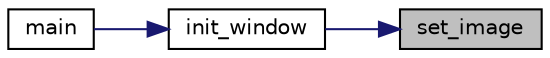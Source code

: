 digraph "set_image"
{
 // LATEX_PDF_SIZE
  edge [fontname="Helvetica",fontsize="10",labelfontname="Helvetica",labelfontsize="10"];
  node [fontname="Helvetica",fontsize="10",shape=record];
  rankdir="RL";
  Node1 [label="set_image",height=0.2,width=0.4,color="black", fillcolor="grey75", style="filled", fontcolor="black",tooltip="inisialize all the image of the game"];
  Node1 -> Node2 [dir="back",color="midnightblue",fontsize="10",style="solid"];
  Node2 [label="init_window",height=0.2,width=0.4,color="black", fillcolor="white", style="filled",URL="$window_8c.html#a612045ba17c465613f7c86ac8ce009d3",tooltip="inisialize all the window of the game"];
  Node2 -> Node3 [dir="back",color="midnightblue",fontsize="10",style="solid"];
  Node3 [label="main",height=0.2,width=0.4,color="black", fillcolor="white", style="filled",URL="$main_8c.html#abf9e6b7e6f15df4b525a2e7705ba3089",tooltip="Main function of the project contain the game loop."];
}

